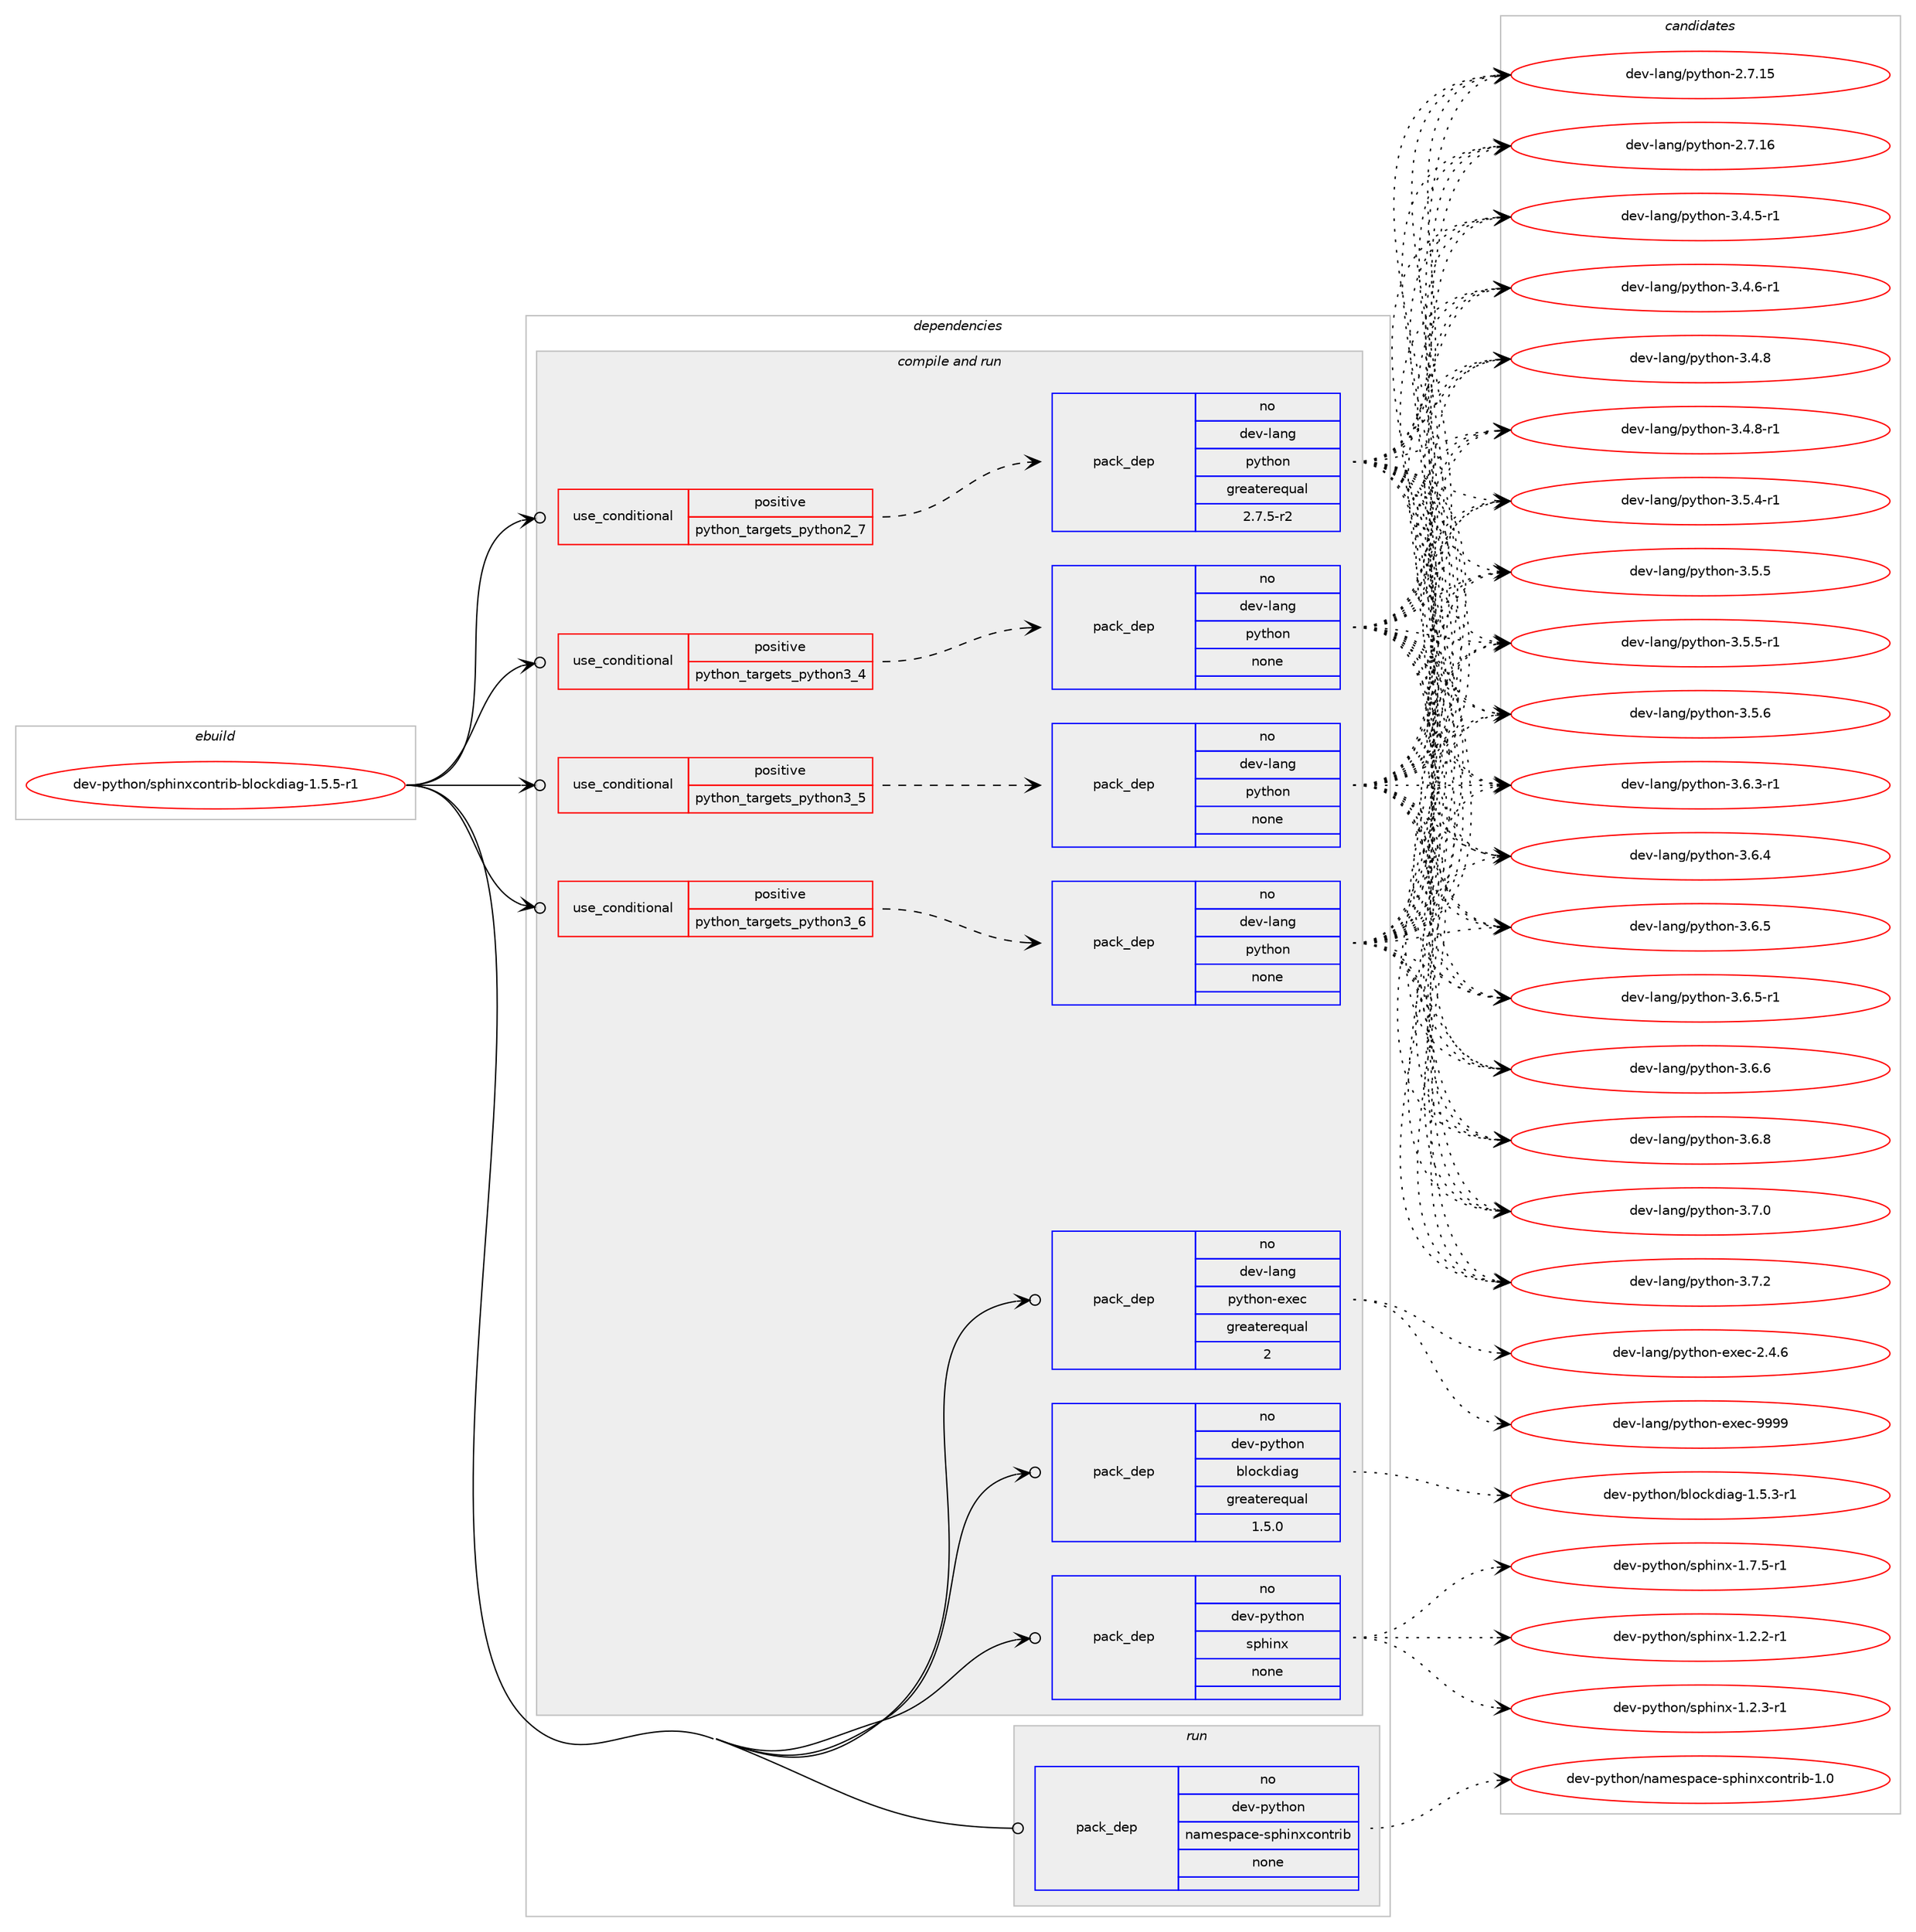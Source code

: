 digraph prolog {

# *************
# Graph options
# *************

newrank=true;
concentrate=true;
compound=true;
graph [rankdir=LR,fontname=Helvetica,fontsize=10,ranksep=1.5];#, ranksep=2.5, nodesep=0.2];
edge  [arrowhead=vee];
node  [fontname=Helvetica,fontsize=10];

# **********
# The ebuild
# **********

subgraph cluster_leftcol {
color=gray;
rank=same;
label=<<i>ebuild</i>>;
id [label="dev-python/sphinxcontrib-blockdiag-1.5.5-r1", color=red, width=4, href="../dev-python/sphinxcontrib-blockdiag-1.5.5-r1.svg"];
}

# ****************
# The dependencies
# ****************

subgraph cluster_midcol {
color=gray;
label=<<i>dependencies</i>>;
subgraph cluster_compile {
fillcolor="#eeeeee";
style=filled;
label=<<i>compile</i>>;
}
subgraph cluster_compileandrun {
fillcolor="#eeeeee";
style=filled;
label=<<i>compile and run</i>>;
subgraph cond384951 {
dependency1442142 [label=<<TABLE BORDER="0" CELLBORDER="1" CELLSPACING="0" CELLPADDING="4"><TR><TD ROWSPAN="3" CELLPADDING="10">use_conditional</TD></TR><TR><TD>positive</TD></TR><TR><TD>python_targets_python2_7</TD></TR></TABLE>>, shape=none, color=red];
subgraph pack1033829 {
dependency1442143 [label=<<TABLE BORDER="0" CELLBORDER="1" CELLSPACING="0" CELLPADDING="4" WIDTH="220"><TR><TD ROWSPAN="6" CELLPADDING="30">pack_dep</TD></TR><TR><TD WIDTH="110">no</TD></TR><TR><TD>dev-lang</TD></TR><TR><TD>python</TD></TR><TR><TD>greaterequal</TD></TR><TR><TD>2.7.5-r2</TD></TR></TABLE>>, shape=none, color=blue];
}
dependency1442142:e -> dependency1442143:w [weight=20,style="dashed",arrowhead="vee"];
}
id:e -> dependency1442142:w [weight=20,style="solid",arrowhead="odotvee"];
subgraph cond384952 {
dependency1442144 [label=<<TABLE BORDER="0" CELLBORDER="1" CELLSPACING="0" CELLPADDING="4"><TR><TD ROWSPAN="3" CELLPADDING="10">use_conditional</TD></TR><TR><TD>positive</TD></TR><TR><TD>python_targets_python3_4</TD></TR></TABLE>>, shape=none, color=red];
subgraph pack1033830 {
dependency1442145 [label=<<TABLE BORDER="0" CELLBORDER="1" CELLSPACING="0" CELLPADDING="4" WIDTH="220"><TR><TD ROWSPAN="6" CELLPADDING="30">pack_dep</TD></TR><TR><TD WIDTH="110">no</TD></TR><TR><TD>dev-lang</TD></TR><TR><TD>python</TD></TR><TR><TD>none</TD></TR><TR><TD></TD></TR></TABLE>>, shape=none, color=blue];
}
dependency1442144:e -> dependency1442145:w [weight=20,style="dashed",arrowhead="vee"];
}
id:e -> dependency1442144:w [weight=20,style="solid",arrowhead="odotvee"];
subgraph cond384953 {
dependency1442146 [label=<<TABLE BORDER="0" CELLBORDER="1" CELLSPACING="0" CELLPADDING="4"><TR><TD ROWSPAN="3" CELLPADDING="10">use_conditional</TD></TR><TR><TD>positive</TD></TR><TR><TD>python_targets_python3_5</TD></TR></TABLE>>, shape=none, color=red];
subgraph pack1033831 {
dependency1442147 [label=<<TABLE BORDER="0" CELLBORDER="1" CELLSPACING="0" CELLPADDING="4" WIDTH="220"><TR><TD ROWSPAN="6" CELLPADDING="30">pack_dep</TD></TR><TR><TD WIDTH="110">no</TD></TR><TR><TD>dev-lang</TD></TR><TR><TD>python</TD></TR><TR><TD>none</TD></TR><TR><TD></TD></TR></TABLE>>, shape=none, color=blue];
}
dependency1442146:e -> dependency1442147:w [weight=20,style="dashed",arrowhead="vee"];
}
id:e -> dependency1442146:w [weight=20,style="solid",arrowhead="odotvee"];
subgraph cond384954 {
dependency1442148 [label=<<TABLE BORDER="0" CELLBORDER="1" CELLSPACING="0" CELLPADDING="4"><TR><TD ROWSPAN="3" CELLPADDING="10">use_conditional</TD></TR><TR><TD>positive</TD></TR><TR><TD>python_targets_python3_6</TD></TR></TABLE>>, shape=none, color=red];
subgraph pack1033832 {
dependency1442149 [label=<<TABLE BORDER="0" CELLBORDER="1" CELLSPACING="0" CELLPADDING="4" WIDTH="220"><TR><TD ROWSPAN="6" CELLPADDING="30">pack_dep</TD></TR><TR><TD WIDTH="110">no</TD></TR><TR><TD>dev-lang</TD></TR><TR><TD>python</TD></TR><TR><TD>none</TD></TR><TR><TD></TD></TR></TABLE>>, shape=none, color=blue];
}
dependency1442148:e -> dependency1442149:w [weight=20,style="dashed",arrowhead="vee"];
}
id:e -> dependency1442148:w [weight=20,style="solid",arrowhead="odotvee"];
subgraph pack1033833 {
dependency1442150 [label=<<TABLE BORDER="0" CELLBORDER="1" CELLSPACING="0" CELLPADDING="4" WIDTH="220"><TR><TD ROWSPAN="6" CELLPADDING="30">pack_dep</TD></TR><TR><TD WIDTH="110">no</TD></TR><TR><TD>dev-lang</TD></TR><TR><TD>python-exec</TD></TR><TR><TD>greaterequal</TD></TR><TR><TD>2</TD></TR></TABLE>>, shape=none, color=blue];
}
id:e -> dependency1442150:w [weight=20,style="solid",arrowhead="odotvee"];
subgraph pack1033834 {
dependency1442151 [label=<<TABLE BORDER="0" CELLBORDER="1" CELLSPACING="0" CELLPADDING="4" WIDTH="220"><TR><TD ROWSPAN="6" CELLPADDING="30">pack_dep</TD></TR><TR><TD WIDTH="110">no</TD></TR><TR><TD>dev-python</TD></TR><TR><TD>blockdiag</TD></TR><TR><TD>greaterequal</TD></TR><TR><TD>1.5.0</TD></TR></TABLE>>, shape=none, color=blue];
}
id:e -> dependency1442151:w [weight=20,style="solid",arrowhead="odotvee"];
subgraph pack1033835 {
dependency1442152 [label=<<TABLE BORDER="0" CELLBORDER="1" CELLSPACING="0" CELLPADDING="4" WIDTH="220"><TR><TD ROWSPAN="6" CELLPADDING="30">pack_dep</TD></TR><TR><TD WIDTH="110">no</TD></TR><TR><TD>dev-python</TD></TR><TR><TD>sphinx</TD></TR><TR><TD>none</TD></TR><TR><TD></TD></TR></TABLE>>, shape=none, color=blue];
}
id:e -> dependency1442152:w [weight=20,style="solid",arrowhead="odotvee"];
}
subgraph cluster_run {
fillcolor="#eeeeee";
style=filled;
label=<<i>run</i>>;
subgraph pack1033836 {
dependency1442153 [label=<<TABLE BORDER="0" CELLBORDER="1" CELLSPACING="0" CELLPADDING="4" WIDTH="220"><TR><TD ROWSPAN="6" CELLPADDING="30">pack_dep</TD></TR><TR><TD WIDTH="110">no</TD></TR><TR><TD>dev-python</TD></TR><TR><TD>namespace-sphinxcontrib</TD></TR><TR><TD>none</TD></TR><TR><TD></TD></TR></TABLE>>, shape=none, color=blue];
}
id:e -> dependency1442153:w [weight=20,style="solid",arrowhead="odot"];
}
}

# **************
# The candidates
# **************

subgraph cluster_choices {
rank=same;
color=gray;
label=<<i>candidates</i>>;

subgraph choice1033829 {
color=black;
nodesep=1;
choice10010111845108971101034711212111610411111045504655464953 [label="dev-lang/python-2.7.15", color=red, width=4,href="../dev-lang/python-2.7.15.svg"];
choice10010111845108971101034711212111610411111045504655464954 [label="dev-lang/python-2.7.16", color=red, width=4,href="../dev-lang/python-2.7.16.svg"];
choice1001011184510897110103471121211161041111104551465246534511449 [label="dev-lang/python-3.4.5-r1", color=red, width=4,href="../dev-lang/python-3.4.5-r1.svg"];
choice1001011184510897110103471121211161041111104551465246544511449 [label="dev-lang/python-3.4.6-r1", color=red, width=4,href="../dev-lang/python-3.4.6-r1.svg"];
choice100101118451089711010347112121116104111110455146524656 [label="dev-lang/python-3.4.8", color=red, width=4,href="../dev-lang/python-3.4.8.svg"];
choice1001011184510897110103471121211161041111104551465246564511449 [label="dev-lang/python-3.4.8-r1", color=red, width=4,href="../dev-lang/python-3.4.8-r1.svg"];
choice1001011184510897110103471121211161041111104551465346524511449 [label="dev-lang/python-3.5.4-r1", color=red, width=4,href="../dev-lang/python-3.5.4-r1.svg"];
choice100101118451089711010347112121116104111110455146534653 [label="dev-lang/python-3.5.5", color=red, width=4,href="../dev-lang/python-3.5.5.svg"];
choice1001011184510897110103471121211161041111104551465346534511449 [label="dev-lang/python-3.5.5-r1", color=red, width=4,href="../dev-lang/python-3.5.5-r1.svg"];
choice100101118451089711010347112121116104111110455146534654 [label="dev-lang/python-3.5.6", color=red, width=4,href="../dev-lang/python-3.5.6.svg"];
choice1001011184510897110103471121211161041111104551465446514511449 [label="dev-lang/python-3.6.3-r1", color=red, width=4,href="../dev-lang/python-3.6.3-r1.svg"];
choice100101118451089711010347112121116104111110455146544652 [label="dev-lang/python-3.6.4", color=red, width=4,href="../dev-lang/python-3.6.4.svg"];
choice100101118451089711010347112121116104111110455146544653 [label="dev-lang/python-3.6.5", color=red, width=4,href="../dev-lang/python-3.6.5.svg"];
choice1001011184510897110103471121211161041111104551465446534511449 [label="dev-lang/python-3.6.5-r1", color=red, width=4,href="../dev-lang/python-3.6.5-r1.svg"];
choice100101118451089711010347112121116104111110455146544654 [label="dev-lang/python-3.6.6", color=red, width=4,href="../dev-lang/python-3.6.6.svg"];
choice100101118451089711010347112121116104111110455146544656 [label="dev-lang/python-3.6.8", color=red, width=4,href="../dev-lang/python-3.6.8.svg"];
choice100101118451089711010347112121116104111110455146554648 [label="dev-lang/python-3.7.0", color=red, width=4,href="../dev-lang/python-3.7.0.svg"];
choice100101118451089711010347112121116104111110455146554650 [label="dev-lang/python-3.7.2", color=red, width=4,href="../dev-lang/python-3.7.2.svg"];
dependency1442143:e -> choice10010111845108971101034711212111610411111045504655464953:w [style=dotted,weight="100"];
dependency1442143:e -> choice10010111845108971101034711212111610411111045504655464954:w [style=dotted,weight="100"];
dependency1442143:e -> choice1001011184510897110103471121211161041111104551465246534511449:w [style=dotted,weight="100"];
dependency1442143:e -> choice1001011184510897110103471121211161041111104551465246544511449:w [style=dotted,weight="100"];
dependency1442143:e -> choice100101118451089711010347112121116104111110455146524656:w [style=dotted,weight="100"];
dependency1442143:e -> choice1001011184510897110103471121211161041111104551465246564511449:w [style=dotted,weight="100"];
dependency1442143:e -> choice1001011184510897110103471121211161041111104551465346524511449:w [style=dotted,weight="100"];
dependency1442143:e -> choice100101118451089711010347112121116104111110455146534653:w [style=dotted,weight="100"];
dependency1442143:e -> choice1001011184510897110103471121211161041111104551465346534511449:w [style=dotted,weight="100"];
dependency1442143:e -> choice100101118451089711010347112121116104111110455146534654:w [style=dotted,weight="100"];
dependency1442143:e -> choice1001011184510897110103471121211161041111104551465446514511449:w [style=dotted,weight="100"];
dependency1442143:e -> choice100101118451089711010347112121116104111110455146544652:w [style=dotted,weight="100"];
dependency1442143:e -> choice100101118451089711010347112121116104111110455146544653:w [style=dotted,weight="100"];
dependency1442143:e -> choice1001011184510897110103471121211161041111104551465446534511449:w [style=dotted,weight="100"];
dependency1442143:e -> choice100101118451089711010347112121116104111110455146544654:w [style=dotted,weight="100"];
dependency1442143:e -> choice100101118451089711010347112121116104111110455146544656:w [style=dotted,weight="100"];
dependency1442143:e -> choice100101118451089711010347112121116104111110455146554648:w [style=dotted,weight="100"];
dependency1442143:e -> choice100101118451089711010347112121116104111110455146554650:w [style=dotted,weight="100"];
}
subgraph choice1033830 {
color=black;
nodesep=1;
choice10010111845108971101034711212111610411111045504655464953 [label="dev-lang/python-2.7.15", color=red, width=4,href="../dev-lang/python-2.7.15.svg"];
choice10010111845108971101034711212111610411111045504655464954 [label="dev-lang/python-2.7.16", color=red, width=4,href="../dev-lang/python-2.7.16.svg"];
choice1001011184510897110103471121211161041111104551465246534511449 [label="dev-lang/python-3.4.5-r1", color=red, width=4,href="../dev-lang/python-3.4.5-r1.svg"];
choice1001011184510897110103471121211161041111104551465246544511449 [label="dev-lang/python-3.4.6-r1", color=red, width=4,href="../dev-lang/python-3.4.6-r1.svg"];
choice100101118451089711010347112121116104111110455146524656 [label="dev-lang/python-3.4.8", color=red, width=4,href="../dev-lang/python-3.4.8.svg"];
choice1001011184510897110103471121211161041111104551465246564511449 [label="dev-lang/python-3.4.8-r1", color=red, width=4,href="../dev-lang/python-3.4.8-r1.svg"];
choice1001011184510897110103471121211161041111104551465346524511449 [label="dev-lang/python-3.5.4-r1", color=red, width=4,href="../dev-lang/python-3.5.4-r1.svg"];
choice100101118451089711010347112121116104111110455146534653 [label="dev-lang/python-3.5.5", color=red, width=4,href="../dev-lang/python-3.5.5.svg"];
choice1001011184510897110103471121211161041111104551465346534511449 [label="dev-lang/python-3.5.5-r1", color=red, width=4,href="../dev-lang/python-3.5.5-r1.svg"];
choice100101118451089711010347112121116104111110455146534654 [label="dev-lang/python-3.5.6", color=red, width=4,href="../dev-lang/python-3.5.6.svg"];
choice1001011184510897110103471121211161041111104551465446514511449 [label="dev-lang/python-3.6.3-r1", color=red, width=4,href="../dev-lang/python-3.6.3-r1.svg"];
choice100101118451089711010347112121116104111110455146544652 [label="dev-lang/python-3.6.4", color=red, width=4,href="../dev-lang/python-3.6.4.svg"];
choice100101118451089711010347112121116104111110455146544653 [label="dev-lang/python-3.6.5", color=red, width=4,href="../dev-lang/python-3.6.5.svg"];
choice1001011184510897110103471121211161041111104551465446534511449 [label="dev-lang/python-3.6.5-r1", color=red, width=4,href="../dev-lang/python-3.6.5-r1.svg"];
choice100101118451089711010347112121116104111110455146544654 [label="dev-lang/python-3.6.6", color=red, width=4,href="../dev-lang/python-3.6.6.svg"];
choice100101118451089711010347112121116104111110455146544656 [label="dev-lang/python-3.6.8", color=red, width=4,href="../dev-lang/python-3.6.8.svg"];
choice100101118451089711010347112121116104111110455146554648 [label="dev-lang/python-3.7.0", color=red, width=4,href="../dev-lang/python-3.7.0.svg"];
choice100101118451089711010347112121116104111110455146554650 [label="dev-lang/python-3.7.2", color=red, width=4,href="../dev-lang/python-3.7.2.svg"];
dependency1442145:e -> choice10010111845108971101034711212111610411111045504655464953:w [style=dotted,weight="100"];
dependency1442145:e -> choice10010111845108971101034711212111610411111045504655464954:w [style=dotted,weight="100"];
dependency1442145:e -> choice1001011184510897110103471121211161041111104551465246534511449:w [style=dotted,weight="100"];
dependency1442145:e -> choice1001011184510897110103471121211161041111104551465246544511449:w [style=dotted,weight="100"];
dependency1442145:e -> choice100101118451089711010347112121116104111110455146524656:w [style=dotted,weight="100"];
dependency1442145:e -> choice1001011184510897110103471121211161041111104551465246564511449:w [style=dotted,weight="100"];
dependency1442145:e -> choice1001011184510897110103471121211161041111104551465346524511449:w [style=dotted,weight="100"];
dependency1442145:e -> choice100101118451089711010347112121116104111110455146534653:w [style=dotted,weight="100"];
dependency1442145:e -> choice1001011184510897110103471121211161041111104551465346534511449:w [style=dotted,weight="100"];
dependency1442145:e -> choice100101118451089711010347112121116104111110455146534654:w [style=dotted,weight="100"];
dependency1442145:e -> choice1001011184510897110103471121211161041111104551465446514511449:w [style=dotted,weight="100"];
dependency1442145:e -> choice100101118451089711010347112121116104111110455146544652:w [style=dotted,weight="100"];
dependency1442145:e -> choice100101118451089711010347112121116104111110455146544653:w [style=dotted,weight="100"];
dependency1442145:e -> choice1001011184510897110103471121211161041111104551465446534511449:w [style=dotted,weight="100"];
dependency1442145:e -> choice100101118451089711010347112121116104111110455146544654:w [style=dotted,weight="100"];
dependency1442145:e -> choice100101118451089711010347112121116104111110455146544656:w [style=dotted,weight="100"];
dependency1442145:e -> choice100101118451089711010347112121116104111110455146554648:w [style=dotted,weight="100"];
dependency1442145:e -> choice100101118451089711010347112121116104111110455146554650:w [style=dotted,weight="100"];
}
subgraph choice1033831 {
color=black;
nodesep=1;
choice10010111845108971101034711212111610411111045504655464953 [label="dev-lang/python-2.7.15", color=red, width=4,href="../dev-lang/python-2.7.15.svg"];
choice10010111845108971101034711212111610411111045504655464954 [label="dev-lang/python-2.7.16", color=red, width=4,href="../dev-lang/python-2.7.16.svg"];
choice1001011184510897110103471121211161041111104551465246534511449 [label="dev-lang/python-3.4.5-r1", color=red, width=4,href="../dev-lang/python-3.4.5-r1.svg"];
choice1001011184510897110103471121211161041111104551465246544511449 [label="dev-lang/python-3.4.6-r1", color=red, width=4,href="../dev-lang/python-3.4.6-r1.svg"];
choice100101118451089711010347112121116104111110455146524656 [label="dev-lang/python-3.4.8", color=red, width=4,href="../dev-lang/python-3.4.8.svg"];
choice1001011184510897110103471121211161041111104551465246564511449 [label="dev-lang/python-3.4.8-r1", color=red, width=4,href="../dev-lang/python-3.4.8-r1.svg"];
choice1001011184510897110103471121211161041111104551465346524511449 [label="dev-lang/python-3.5.4-r1", color=red, width=4,href="../dev-lang/python-3.5.4-r1.svg"];
choice100101118451089711010347112121116104111110455146534653 [label="dev-lang/python-3.5.5", color=red, width=4,href="../dev-lang/python-3.5.5.svg"];
choice1001011184510897110103471121211161041111104551465346534511449 [label="dev-lang/python-3.5.5-r1", color=red, width=4,href="../dev-lang/python-3.5.5-r1.svg"];
choice100101118451089711010347112121116104111110455146534654 [label="dev-lang/python-3.5.6", color=red, width=4,href="../dev-lang/python-3.5.6.svg"];
choice1001011184510897110103471121211161041111104551465446514511449 [label="dev-lang/python-3.6.3-r1", color=red, width=4,href="../dev-lang/python-3.6.3-r1.svg"];
choice100101118451089711010347112121116104111110455146544652 [label="dev-lang/python-3.6.4", color=red, width=4,href="../dev-lang/python-3.6.4.svg"];
choice100101118451089711010347112121116104111110455146544653 [label="dev-lang/python-3.6.5", color=red, width=4,href="../dev-lang/python-3.6.5.svg"];
choice1001011184510897110103471121211161041111104551465446534511449 [label="dev-lang/python-3.6.5-r1", color=red, width=4,href="../dev-lang/python-3.6.5-r1.svg"];
choice100101118451089711010347112121116104111110455146544654 [label="dev-lang/python-3.6.6", color=red, width=4,href="../dev-lang/python-3.6.6.svg"];
choice100101118451089711010347112121116104111110455146544656 [label="dev-lang/python-3.6.8", color=red, width=4,href="../dev-lang/python-3.6.8.svg"];
choice100101118451089711010347112121116104111110455146554648 [label="dev-lang/python-3.7.0", color=red, width=4,href="../dev-lang/python-3.7.0.svg"];
choice100101118451089711010347112121116104111110455146554650 [label="dev-lang/python-3.7.2", color=red, width=4,href="../dev-lang/python-3.7.2.svg"];
dependency1442147:e -> choice10010111845108971101034711212111610411111045504655464953:w [style=dotted,weight="100"];
dependency1442147:e -> choice10010111845108971101034711212111610411111045504655464954:w [style=dotted,weight="100"];
dependency1442147:e -> choice1001011184510897110103471121211161041111104551465246534511449:w [style=dotted,weight="100"];
dependency1442147:e -> choice1001011184510897110103471121211161041111104551465246544511449:w [style=dotted,weight="100"];
dependency1442147:e -> choice100101118451089711010347112121116104111110455146524656:w [style=dotted,weight="100"];
dependency1442147:e -> choice1001011184510897110103471121211161041111104551465246564511449:w [style=dotted,weight="100"];
dependency1442147:e -> choice1001011184510897110103471121211161041111104551465346524511449:w [style=dotted,weight="100"];
dependency1442147:e -> choice100101118451089711010347112121116104111110455146534653:w [style=dotted,weight="100"];
dependency1442147:e -> choice1001011184510897110103471121211161041111104551465346534511449:w [style=dotted,weight="100"];
dependency1442147:e -> choice100101118451089711010347112121116104111110455146534654:w [style=dotted,weight="100"];
dependency1442147:e -> choice1001011184510897110103471121211161041111104551465446514511449:w [style=dotted,weight="100"];
dependency1442147:e -> choice100101118451089711010347112121116104111110455146544652:w [style=dotted,weight="100"];
dependency1442147:e -> choice100101118451089711010347112121116104111110455146544653:w [style=dotted,weight="100"];
dependency1442147:e -> choice1001011184510897110103471121211161041111104551465446534511449:w [style=dotted,weight="100"];
dependency1442147:e -> choice100101118451089711010347112121116104111110455146544654:w [style=dotted,weight="100"];
dependency1442147:e -> choice100101118451089711010347112121116104111110455146544656:w [style=dotted,weight="100"];
dependency1442147:e -> choice100101118451089711010347112121116104111110455146554648:w [style=dotted,weight="100"];
dependency1442147:e -> choice100101118451089711010347112121116104111110455146554650:w [style=dotted,weight="100"];
}
subgraph choice1033832 {
color=black;
nodesep=1;
choice10010111845108971101034711212111610411111045504655464953 [label="dev-lang/python-2.7.15", color=red, width=4,href="../dev-lang/python-2.7.15.svg"];
choice10010111845108971101034711212111610411111045504655464954 [label="dev-lang/python-2.7.16", color=red, width=4,href="../dev-lang/python-2.7.16.svg"];
choice1001011184510897110103471121211161041111104551465246534511449 [label="dev-lang/python-3.4.5-r1", color=red, width=4,href="../dev-lang/python-3.4.5-r1.svg"];
choice1001011184510897110103471121211161041111104551465246544511449 [label="dev-lang/python-3.4.6-r1", color=red, width=4,href="../dev-lang/python-3.4.6-r1.svg"];
choice100101118451089711010347112121116104111110455146524656 [label="dev-lang/python-3.4.8", color=red, width=4,href="../dev-lang/python-3.4.8.svg"];
choice1001011184510897110103471121211161041111104551465246564511449 [label="dev-lang/python-3.4.8-r1", color=red, width=4,href="../dev-lang/python-3.4.8-r1.svg"];
choice1001011184510897110103471121211161041111104551465346524511449 [label="dev-lang/python-3.5.4-r1", color=red, width=4,href="../dev-lang/python-3.5.4-r1.svg"];
choice100101118451089711010347112121116104111110455146534653 [label="dev-lang/python-3.5.5", color=red, width=4,href="../dev-lang/python-3.5.5.svg"];
choice1001011184510897110103471121211161041111104551465346534511449 [label="dev-lang/python-3.5.5-r1", color=red, width=4,href="../dev-lang/python-3.5.5-r1.svg"];
choice100101118451089711010347112121116104111110455146534654 [label="dev-lang/python-3.5.6", color=red, width=4,href="../dev-lang/python-3.5.6.svg"];
choice1001011184510897110103471121211161041111104551465446514511449 [label="dev-lang/python-3.6.3-r1", color=red, width=4,href="../dev-lang/python-3.6.3-r1.svg"];
choice100101118451089711010347112121116104111110455146544652 [label="dev-lang/python-3.6.4", color=red, width=4,href="../dev-lang/python-3.6.4.svg"];
choice100101118451089711010347112121116104111110455146544653 [label="dev-lang/python-3.6.5", color=red, width=4,href="../dev-lang/python-3.6.5.svg"];
choice1001011184510897110103471121211161041111104551465446534511449 [label="dev-lang/python-3.6.5-r1", color=red, width=4,href="../dev-lang/python-3.6.5-r1.svg"];
choice100101118451089711010347112121116104111110455146544654 [label="dev-lang/python-3.6.6", color=red, width=4,href="../dev-lang/python-3.6.6.svg"];
choice100101118451089711010347112121116104111110455146544656 [label="dev-lang/python-3.6.8", color=red, width=4,href="../dev-lang/python-3.6.8.svg"];
choice100101118451089711010347112121116104111110455146554648 [label="dev-lang/python-3.7.0", color=red, width=4,href="../dev-lang/python-3.7.0.svg"];
choice100101118451089711010347112121116104111110455146554650 [label="dev-lang/python-3.7.2", color=red, width=4,href="../dev-lang/python-3.7.2.svg"];
dependency1442149:e -> choice10010111845108971101034711212111610411111045504655464953:w [style=dotted,weight="100"];
dependency1442149:e -> choice10010111845108971101034711212111610411111045504655464954:w [style=dotted,weight="100"];
dependency1442149:e -> choice1001011184510897110103471121211161041111104551465246534511449:w [style=dotted,weight="100"];
dependency1442149:e -> choice1001011184510897110103471121211161041111104551465246544511449:w [style=dotted,weight="100"];
dependency1442149:e -> choice100101118451089711010347112121116104111110455146524656:w [style=dotted,weight="100"];
dependency1442149:e -> choice1001011184510897110103471121211161041111104551465246564511449:w [style=dotted,weight="100"];
dependency1442149:e -> choice1001011184510897110103471121211161041111104551465346524511449:w [style=dotted,weight="100"];
dependency1442149:e -> choice100101118451089711010347112121116104111110455146534653:w [style=dotted,weight="100"];
dependency1442149:e -> choice1001011184510897110103471121211161041111104551465346534511449:w [style=dotted,weight="100"];
dependency1442149:e -> choice100101118451089711010347112121116104111110455146534654:w [style=dotted,weight="100"];
dependency1442149:e -> choice1001011184510897110103471121211161041111104551465446514511449:w [style=dotted,weight="100"];
dependency1442149:e -> choice100101118451089711010347112121116104111110455146544652:w [style=dotted,weight="100"];
dependency1442149:e -> choice100101118451089711010347112121116104111110455146544653:w [style=dotted,weight="100"];
dependency1442149:e -> choice1001011184510897110103471121211161041111104551465446534511449:w [style=dotted,weight="100"];
dependency1442149:e -> choice100101118451089711010347112121116104111110455146544654:w [style=dotted,weight="100"];
dependency1442149:e -> choice100101118451089711010347112121116104111110455146544656:w [style=dotted,weight="100"];
dependency1442149:e -> choice100101118451089711010347112121116104111110455146554648:w [style=dotted,weight="100"];
dependency1442149:e -> choice100101118451089711010347112121116104111110455146554650:w [style=dotted,weight="100"];
}
subgraph choice1033833 {
color=black;
nodesep=1;
choice1001011184510897110103471121211161041111104510112010199455046524654 [label="dev-lang/python-exec-2.4.6", color=red, width=4,href="../dev-lang/python-exec-2.4.6.svg"];
choice10010111845108971101034711212111610411111045101120101994557575757 [label="dev-lang/python-exec-9999", color=red, width=4,href="../dev-lang/python-exec-9999.svg"];
dependency1442150:e -> choice1001011184510897110103471121211161041111104510112010199455046524654:w [style=dotted,weight="100"];
dependency1442150:e -> choice10010111845108971101034711212111610411111045101120101994557575757:w [style=dotted,weight="100"];
}
subgraph choice1033834 {
color=black;
nodesep=1;
choice10010111845112121116104111110479810811199107100105971034549465346514511449 [label="dev-python/blockdiag-1.5.3-r1", color=red, width=4,href="../dev-python/blockdiag-1.5.3-r1.svg"];
dependency1442151:e -> choice10010111845112121116104111110479810811199107100105971034549465346514511449:w [style=dotted,weight="100"];
}
subgraph choice1033835 {
color=black;
nodesep=1;
choice10010111845112121116104111110471151121041051101204549465046504511449 [label="dev-python/sphinx-1.2.2-r1", color=red, width=4,href="../dev-python/sphinx-1.2.2-r1.svg"];
choice10010111845112121116104111110471151121041051101204549465046514511449 [label="dev-python/sphinx-1.2.3-r1", color=red, width=4,href="../dev-python/sphinx-1.2.3-r1.svg"];
choice10010111845112121116104111110471151121041051101204549465546534511449 [label="dev-python/sphinx-1.7.5-r1", color=red, width=4,href="../dev-python/sphinx-1.7.5-r1.svg"];
dependency1442152:e -> choice10010111845112121116104111110471151121041051101204549465046504511449:w [style=dotted,weight="100"];
dependency1442152:e -> choice10010111845112121116104111110471151121041051101204549465046514511449:w [style=dotted,weight="100"];
dependency1442152:e -> choice10010111845112121116104111110471151121041051101204549465546534511449:w [style=dotted,weight="100"];
}
subgraph choice1033836 {
color=black;
nodesep=1;
choice100101118451121211161041111104711097109101115112979910145115112104105110120991111101161141059845494648 [label="dev-python/namespace-sphinxcontrib-1.0", color=red, width=4,href="../dev-python/namespace-sphinxcontrib-1.0.svg"];
dependency1442153:e -> choice100101118451121211161041111104711097109101115112979910145115112104105110120991111101161141059845494648:w [style=dotted,weight="100"];
}
}

}
